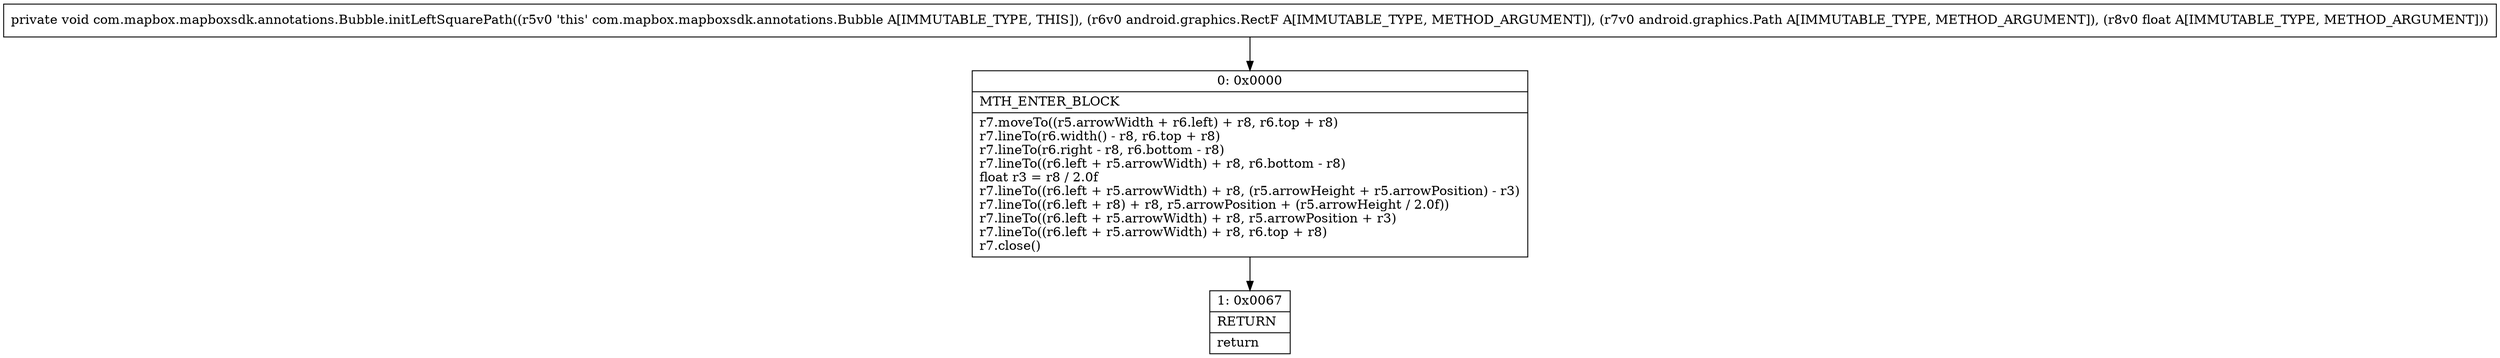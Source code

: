 digraph "CFG forcom.mapbox.mapboxsdk.annotations.Bubble.initLeftSquarePath(Landroid\/graphics\/RectF;Landroid\/graphics\/Path;F)V" {
Node_0 [shape=record,label="{0\:\ 0x0000|MTH_ENTER_BLOCK\l|r7.moveTo((r5.arrowWidth + r6.left) + r8, r6.top + r8)\lr7.lineTo(r6.width() \- r8, r6.top + r8)\lr7.lineTo(r6.right \- r8, r6.bottom \- r8)\lr7.lineTo((r6.left + r5.arrowWidth) + r8, r6.bottom \- r8)\lfloat r3 = r8 \/ 2.0f\lr7.lineTo((r6.left + r5.arrowWidth) + r8, (r5.arrowHeight + r5.arrowPosition) \- r3)\lr7.lineTo((r6.left + r8) + r8, r5.arrowPosition + (r5.arrowHeight \/ 2.0f))\lr7.lineTo((r6.left + r5.arrowWidth) + r8, r5.arrowPosition + r3)\lr7.lineTo((r6.left + r5.arrowWidth) + r8, r6.top + r8)\lr7.close()\l}"];
Node_1 [shape=record,label="{1\:\ 0x0067|RETURN\l|return\l}"];
MethodNode[shape=record,label="{private void com.mapbox.mapboxsdk.annotations.Bubble.initLeftSquarePath((r5v0 'this' com.mapbox.mapboxsdk.annotations.Bubble A[IMMUTABLE_TYPE, THIS]), (r6v0 android.graphics.RectF A[IMMUTABLE_TYPE, METHOD_ARGUMENT]), (r7v0 android.graphics.Path A[IMMUTABLE_TYPE, METHOD_ARGUMENT]), (r8v0 float A[IMMUTABLE_TYPE, METHOD_ARGUMENT])) }"];
MethodNode -> Node_0;
Node_0 -> Node_1;
}

